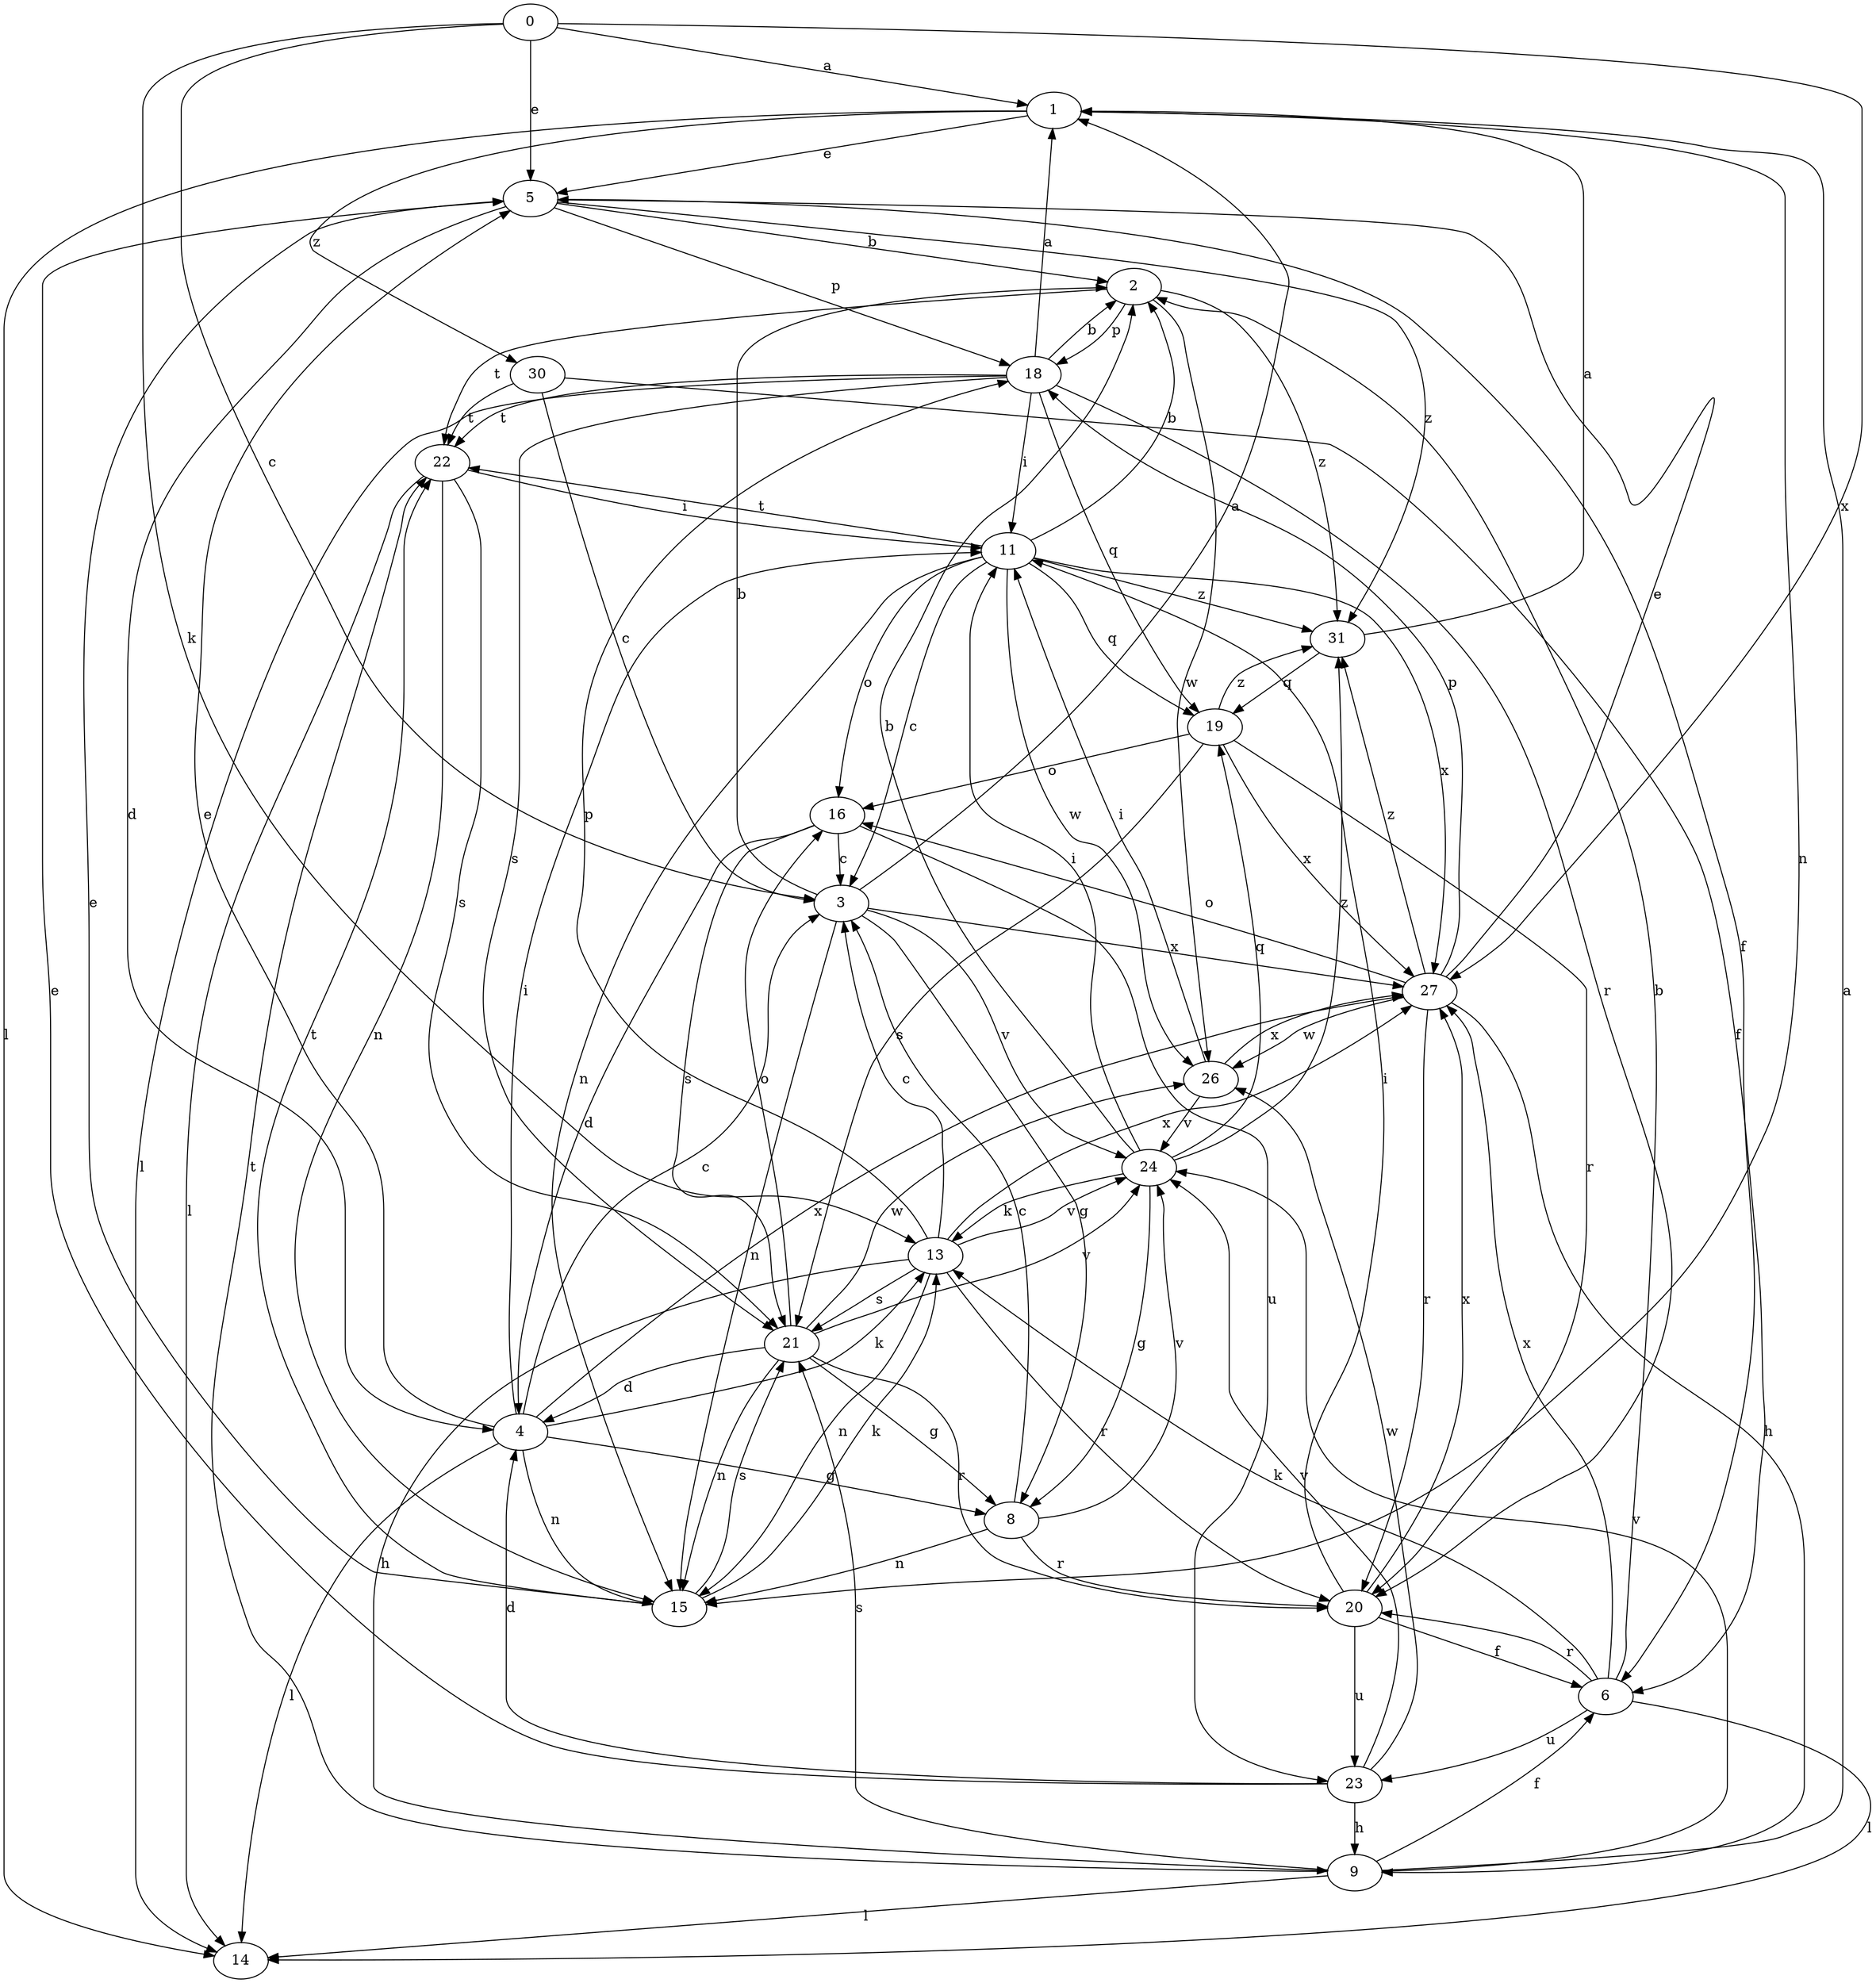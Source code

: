 strict digraph  {
0;
1;
2;
3;
4;
5;
6;
8;
9;
11;
13;
14;
15;
16;
18;
19;
20;
21;
22;
23;
24;
26;
27;
30;
31;
0 -> 1  [label=a];
0 -> 3  [label=c];
0 -> 5  [label=e];
0 -> 13  [label=k];
0 -> 27  [label=x];
1 -> 5  [label=e];
1 -> 14  [label=l];
1 -> 15  [label=n];
1 -> 30  [label=z];
2 -> 18  [label=p];
2 -> 22  [label=t];
2 -> 26  [label=w];
2 -> 31  [label=z];
3 -> 1  [label=a];
3 -> 2  [label=b];
3 -> 8  [label=g];
3 -> 15  [label=n];
3 -> 24  [label=v];
3 -> 27  [label=x];
4 -> 3  [label=c];
4 -> 5  [label=e];
4 -> 8  [label=g];
4 -> 11  [label=i];
4 -> 13  [label=k];
4 -> 14  [label=l];
4 -> 15  [label=n];
4 -> 27  [label=x];
5 -> 2  [label=b];
5 -> 4  [label=d];
5 -> 6  [label=f];
5 -> 18  [label=p];
5 -> 31  [label=z];
6 -> 2  [label=b];
6 -> 13  [label=k];
6 -> 14  [label=l];
6 -> 20  [label=r];
6 -> 23  [label=u];
6 -> 27  [label=x];
8 -> 3  [label=c];
8 -> 15  [label=n];
8 -> 20  [label=r];
8 -> 24  [label=v];
9 -> 1  [label=a];
9 -> 6  [label=f];
9 -> 14  [label=l];
9 -> 21  [label=s];
9 -> 22  [label=t];
9 -> 24  [label=v];
11 -> 2  [label=b];
11 -> 3  [label=c];
11 -> 15  [label=n];
11 -> 16  [label=o];
11 -> 19  [label=q];
11 -> 22  [label=t];
11 -> 26  [label=w];
11 -> 27  [label=x];
11 -> 31  [label=z];
13 -> 3  [label=c];
13 -> 9  [label=h];
13 -> 15  [label=n];
13 -> 18  [label=p];
13 -> 20  [label=r];
13 -> 21  [label=s];
13 -> 24  [label=v];
13 -> 27  [label=x];
15 -> 5  [label=e];
15 -> 13  [label=k];
15 -> 21  [label=s];
15 -> 22  [label=t];
16 -> 3  [label=c];
16 -> 4  [label=d];
16 -> 21  [label=s];
16 -> 23  [label=u];
18 -> 1  [label=a];
18 -> 2  [label=b];
18 -> 11  [label=i];
18 -> 14  [label=l];
18 -> 19  [label=q];
18 -> 20  [label=r];
18 -> 21  [label=s];
18 -> 22  [label=t];
19 -> 16  [label=o];
19 -> 20  [label=r];
19 -> 21  [label=s];
19 -> 27  [label=x];
19 -> 31  [label=z];
20 -> 6  [label=f];
20 -> 11  [label=i];
20 -> 23  [label=u];
20 -> 27  [label=x];
21 -> 4  [label=d];
21 -> 8  [label=g];
21 -> 15  [label=n];
21 -> 16  [label=o];
21 -> 20  [label=r];
21 -> 24  [label=v];
21 -> 26  [label=w];
22 -> 11  [label=i];
22 -> 14  [label=l];
22 -> 15  [label=n];
22 -> 21  [label=s];
23 -> 4  [label=d];
23 -> 5  [label=e];
23 -> 9  [label=h];
23 -> 24  [label=v];
23 -> 26  [label=w];
24 -> 2  [label=b];
24 -> 8  [label=g];
24 -> 11  [label=i];
24 -> 13  [label=k];
24 -> 19  [label=q];
24 -> 31  [label=z];
26 -> 11  [label=i];
26 -> 24  [label=v];
26 -> 27  [label=x];
27 -> 5  [label=e];
27 -> 9  [label=h];
27 -> 16  [label=o];
27 -> 18  [label=p];
27 -> 20  [label=r];
27 -> 26  [label=w];
27 -> 31  [label=z];
30 -> 3  [label=c];
30 -> 6  [label=f];
30 -> 22  [label=t];
31 -> 1  [label=a];
31 -> 19  [label=q];
}
